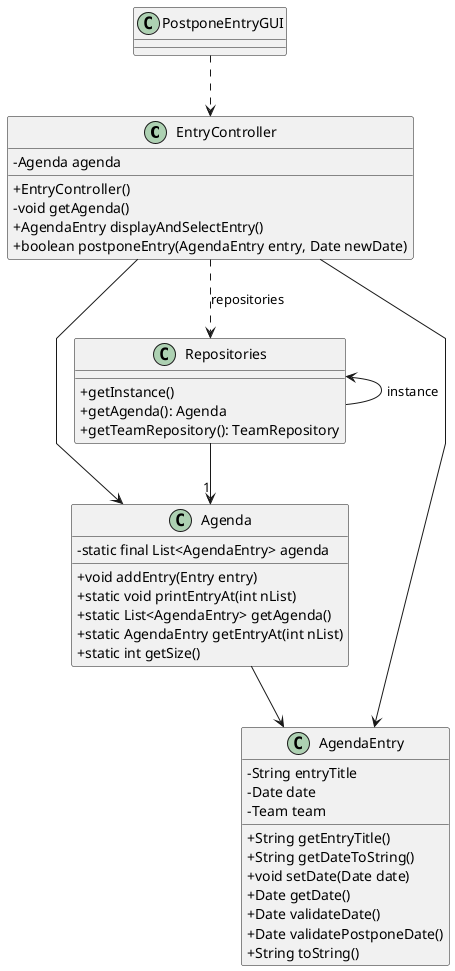 @startuml
'skinparam monochrome true
skinparam packageStyle rectangle
skinparam shadowing false
skinparam linetype polyline
'skinparam linetype orto
skinparam classAttributeIconSize 0
'left to right direction

EntryController --> Agenda
EntryController ..> Repositories : repositories
EntryController --> AgendaEntry
PostponeEntryGUI ..> EntryController
Repositories --> "1" Agenda

Repositories <-- Repositories : instance
Agenda --> AgendaEntry

class EntryController {
    -Agenda agenda
    +EntryController()
    -void getAgenda()
    +AgendaEntry displayAndSelectEntry()
    +boolean postponeEntry(AgendaEntry entry, Date newDate)
}

class AgendaEntry {
    -String entryTitle
    -Date date
    -Team team
    +String getEntryTitle()
    +String getDateToString()
    +void setDate(Date date)
    +Date getDate()
    +Date validateDate()
    +Date validatePostponeDate()
    +String toString()
}


class Agenda {
    -static final List<AgendaEntry> agenda
    +void addEntry(Entry entry)
    +static void printEntryAt(int nList)
    +static List<AgendaEntry> getAgenda()
    +static AgendaEntry getEntryAt(int nList)
    +static int getSize()
}

class PostponeEntryGUI {
}

class Repositories{
    +getInstance()
    + getAgenda(): Agenda
    + getTeamRepository(): TeamRepository
}
@enduml